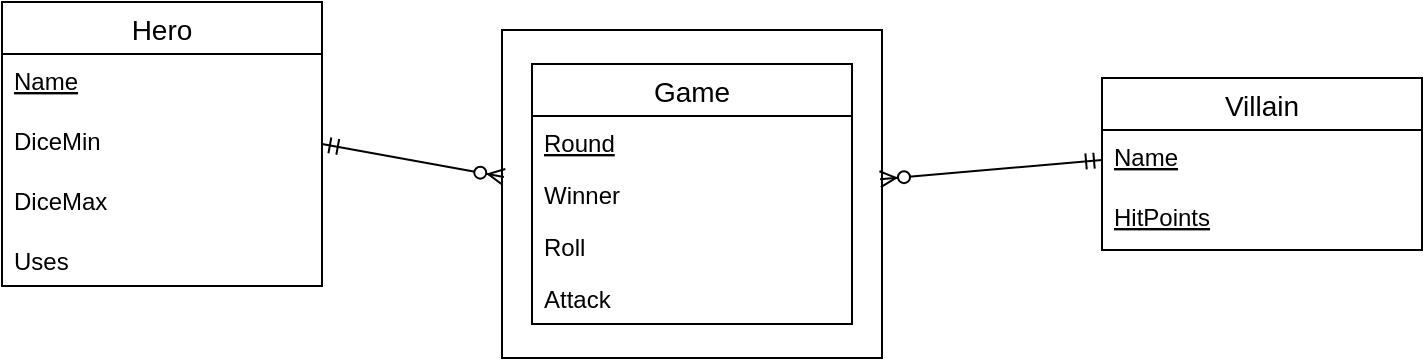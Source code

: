 <mxfile version="15.0.6" type="device"><diagram id="atZyvu4TIJFRJ6O2TUjX" name="Page-1"><mxGraphModel dx="1422" dy="794" grid="1" gridSize="10" guides="1" tooltips="1" connect="1" arrows="1" fold="1" page="1" pageScale="1" pageWidth="827" pageHeight="1169" math="0" shadow="0"><root><mxCell id="0"/><mxCell id="1" parent="0"/><mxCell id="RcojsKtjsKcUkNe5FW8D-1" value="Hero" style="swimlane;fontStyle=0;childLayout=stackLayout;horizontal=1;startSize=26;horizontalStack=0;resizeParent=1;resizeParentMax=0;resizeLast=0;collapsible=1;marginBottom=0;align=center;fontSize=14;" parent="1" vertex="1"><mxGeometry x="60" y="222" width="160" height="142" as="geometry"/></mxCell><mxCell id="RcojsKtjsKcUkNe5FW8D-2" value="Name" style="text;strokeColor=none;fillColor=none;spacingLeft=4;spacingRight=4;overflow=hidden;rotatable=0;points=[[0,0.5],[1,0.5]];portConstraint=eastwest;fontSize=12;fontStyle=4" parent="RcojsKtjsKcUkNe5FW8D-1" vertex="1"><mxGeometry y="26" width="160" height="30" as="geometry"/></mxCell><mxCell id="RcojsKtjsKcUkNe5FW8D-3" value="DiceMin" style="text;strokeColor=none;fillColor=none;spacingLeft=4;spacingRight=4;overflow=hidden;rotatable=0;points=[[0,0.5],[1,0.5]];portConstraint=eastwest;fontSize=12;" parent="RcojsKtjsKcUkNe5FW8D-1" vertex="1"><mxGeometry y="56" width="160" height="30" as="geometry"/></mxCell><mxCell id="RcojsKtjsKcUkNe5FW8D-4" value="DiceMax" style="text;strokeColor=none;fillColor=none;spacingLeft=4;spacingRight=4;overflow=hidden;rotatable=0;points=[[0,0.5],[1,0.5]];portConstraint=eastwest;fontSize=12;" parent="RcojsKtjsKcUkNe5FW8D-1" vertex="1"><mxGeometry y="86" width="160" height="30" as="geometry"/></mxCell><mxCell id="RcojsKtjsKcUkNe5FW8D-5" value="Uses" style="text;strokeColor=none;fillColor=none;align=left;verticalAlign=top;spacingLeft=4;spacingRight=4;overflow=hidden;rotatable=0;points=[[0,0.5],[1,0.5]];portConstraint=eastwest;" parent="RcojsKtjsKcUkNe5FW8D-1" vertex="1"><mxGeometry y="116" width="160" height="26" as="geometry"/></mxCell><mxCell id="RcojsKtjsKcUkNe5FW8D-6" value="Villain" style="swimlane;fontStyle=0;childLayout=stackLayout;horizontal=1;startSize=26;horizontalStack=0;resizeParent=1;resizeParentMax=0;resizeLast=0;collapsible=1;marginBottom=0;align=center;fontSize=14;" parent="1" vertex="1"><mxGeometry x="610" y="260" width="160" height="86" as="geometry"/></mxCell><mxCell id="RcojsKtjsKcUkNe5FW8D-7" value="Name" style="text;strokeColor=none;fillColor=none;spacingLeft=4;spacingRight=4;overflow=hidden;rotatable=0;points=[[0,0.5],[1,0.5]];portConstraint=eastwest;fontSize=12;fontStyle=4" parent="RcojsKtjsKcUkNe5FW8D-6" vertex="1"><mxGeometry y="26" width="160" height="30" as="geometry"/></mxCell><mxCell id="RcojsKtjsKcUkNe5FW8D-8" value="HitPoints" style="text;strokeColor=none;fillColor=none;spacingLeft=4;spacingRight=4;overflow=hidden;rotatable=0;points=[[0,0.5],[1,0.5]];portConstraint=eastwest;fontSize=12;fontStyle=4" parent="RcojsKtjsKcUkNe5FW8D-6" vertex="1"><mxGeometry y="56" width="160" height="30" as="geometry"/></mxCell><mxCell id="RcojsKtjsKcUkNe5FW8D-18" value="" style="rounded=0;whiteSpace=wrap;html=1;" parent="1" vertex="1"><mxGeometry x="310" y="236" width="190" height="164" as="geometry"/></mxCell><mxCell id="RcojsKtjsKcUkNe5FW8D-14" value="Game" style="swimlane;fontStyle=0;childLayout=stackLayout;horizontal=1;startSize=26;horizontalStack=0;resizeParent=1;resizeParentMax=0;resizeLast=0;collapsible=1;marginBottom=0;align=center;fontSize=14;" parent="1" vertex="1"><mxGeometry x="325" y="253" width="160" height="130" as="geometry"/></mxCell><mxCell id="0SLg9-Ca0VWuTYMCK1NM-1" value="Round" style="text;strokeColor=none;fillColor=none;align=left;verticalAlign=top;spacingLeft=4;spacingRight=4;overflow=hidden;rotatable=0;points=[[0,0.5],[1,0.5]];portConstraint=eastwest;fontStyle=4" vertex="1" parent="RcojsKtjsKcUkNe5FW8D-14"><mxGeometry y="26" width="160" height="26" as="geometry"/></mxCell><mxCell id="RcojsKtjsKcUkNe5FW8D-25" value="Winner" style="text;strokeColor=none;fillColor=none;align=left;verticalAlign=top;spacingLeft=4;spacingRight=4;overflow=hidden;rotatable=0;points=[[0,0.5],[1,0.5]];portConstraint=eastwest;fontStyle=0" parent="RcojsKtjsKcUkNe5FW8D-14" vertex="1"><mxGeometry y="52" width="160" height="26" as="geometry"/></mxCell><mxCell id="RcojsKtjsKcUkNe5FW8D-23" value="Roll" style="text;strokeColor=none;fillColor=none;align=left;verticalAlign=top;spacingLeft=4;spacingRight=4;overflow=hidden;rotatable=0;points=[[0,0.5],[1,0.5]];portConstraint=eastwest;" parent="RcojsKtjsKcUkNe5FW8D-14" vertex="1"><mxGeometry y="78" width="160" height="26" as="geometry"/></mxCell><mxCell id="RcojsKtjsKcUkNe5FW8D-22" value="Attack&#10;" style="text;strokeColor=none;fillColor=none;align=left;verticalAlign=top;spacingLeft=4;spacingRight=4;overflow=hidden;rotatable=0;points=[[0,0.5],[1,0.5]];portConstraint=eastwest;" parent="RcojsKtjsKcUkNe5FW8D-14" vertex="1"><mxGeometry y="104" width="160" height="26" as="geometry"/></mxCell><mxCell id="RcojsKtjsKcUkNe5FW8D-20" value="" style="fontSize=12;html=1;endArrow=ERzeroToMany;startArrow=ERmandOne;rounded=1;entryX=0.005;entryY=0.448;entryDx=0;entryDy=0;exitX=1;exitY=0.5;exitDx=0;exitDy=0;endFill=1;entryPerimeter=0;" parent="1" source="RcojsKtjsKcUkNe5FW8D-3" target="RcojsKtjsKcUkNe5FW8D-18" edge="1"><mxGeometry width="100" height="100" relative="1" as="geometry"><mxPoint x="360" y="460" as="sourcePoint"/><mxPoint x="320" y="293" as="targetPoint"/></mxGeometry></mxCell><mxCell id="RcojsKtjsKcUkNe5FW8D-21" value="" style="fontSize=12;html=1;endArrow=ERzeroToMany;startArrow=ERmandOne;entryX=0.995;entryY=0.455;entryDx=0;entryDy=0;exitX=0;exitY=0.5;exitDx=0;exitDy=0;endFill=1;entryPerimeter=0;" parent="1" source="RcojsKtjsKcUkNe5FW8D-7" target="RcojsKtjsKcUkNe5FW8D-18" edge="1"><mxGeometry width="100" height="100" relative="1" as="geometry"><mxPoint x="460" y="360" as="sourcePoint"/><mxPoint x="360" y="460" as="targetPoint"/></mxGeometry></mxCell></root></mxGraphModel></diagram></mxfile>